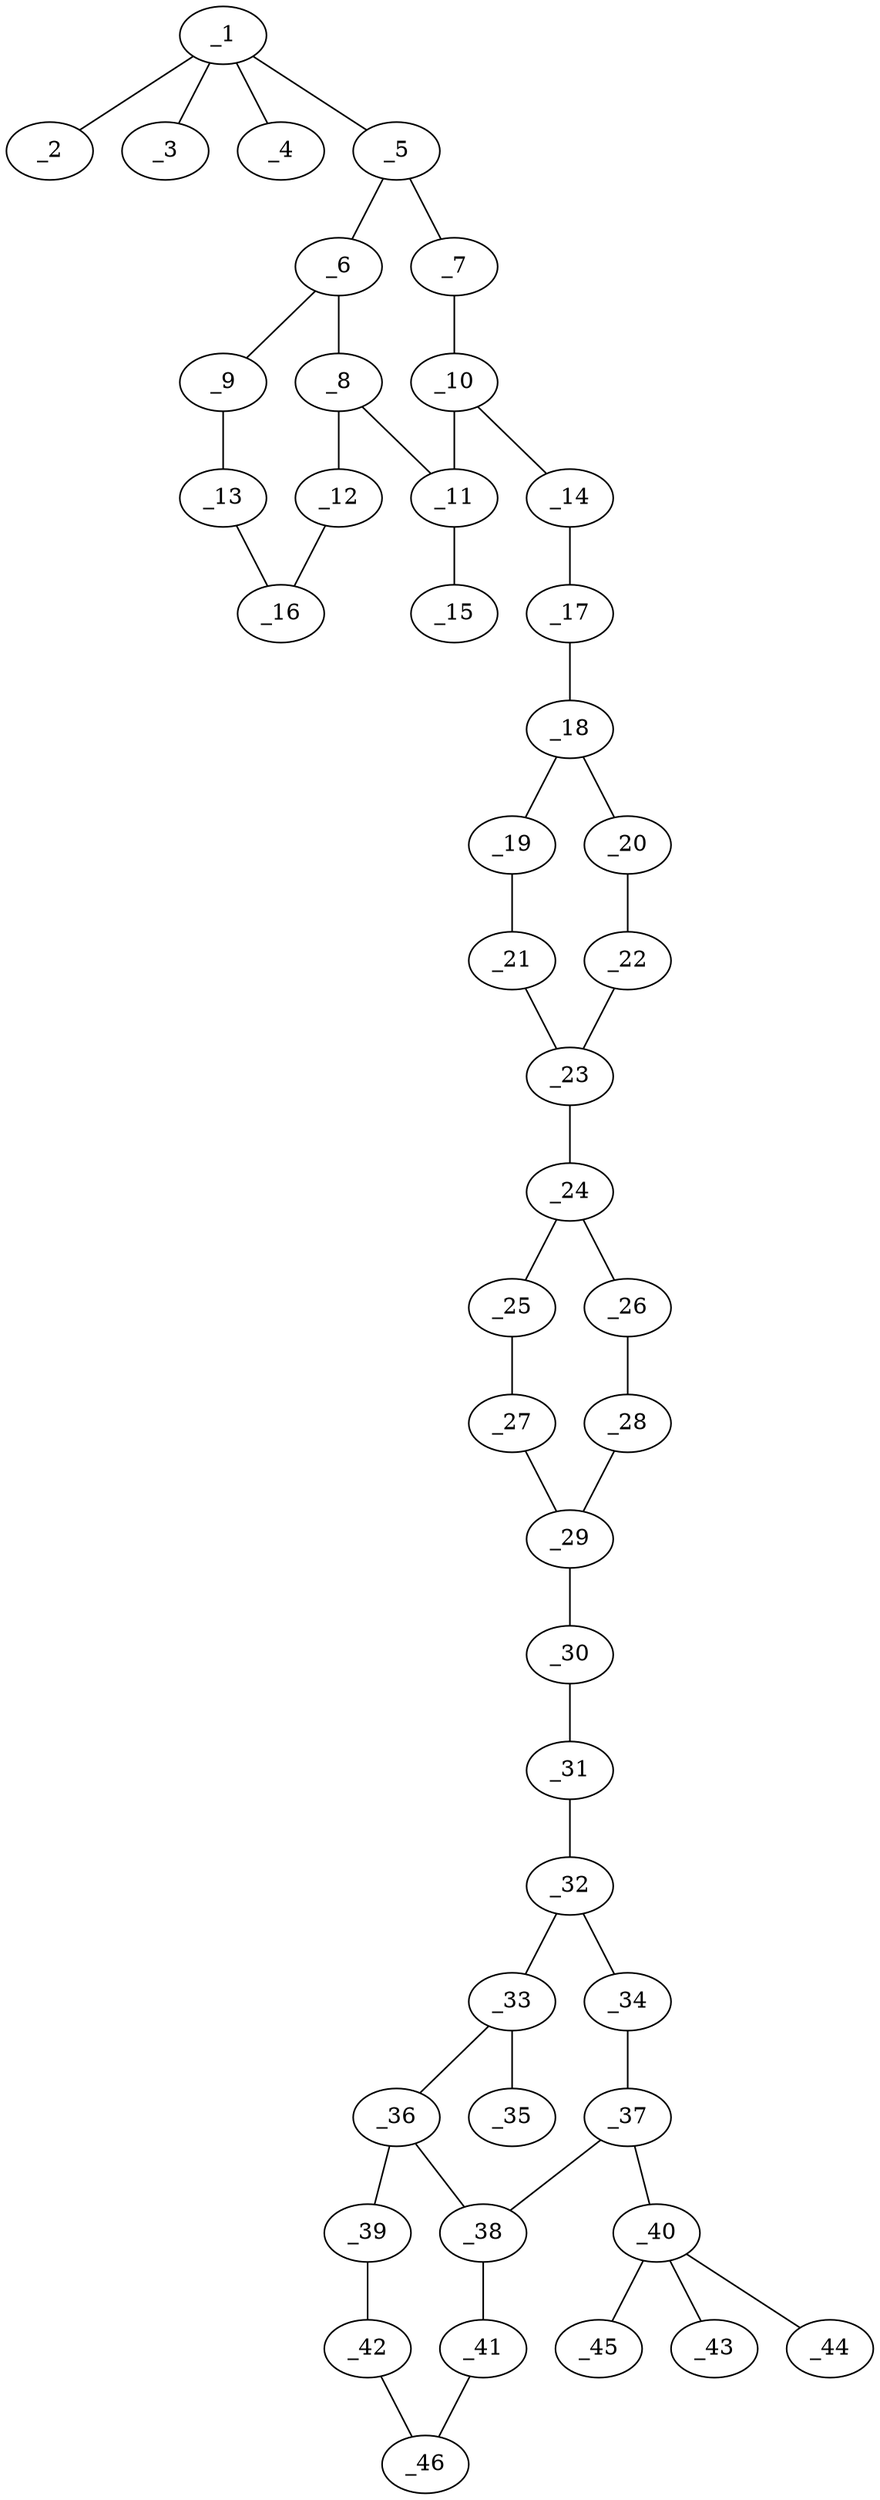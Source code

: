 graph molid7231 {
	_1	 [charge=0,
		chem=5,
		symbol="S  ",
		x="15.8564",
		y="-4"];
	_2	 [charge=0,
		chem=2,
		symbol="O  ",
		x="15.8564",
		y="-5"];
	_1 -- _2	 [valence=2];
	_3	 [charge=0,
		chem=2,
		symbol="O  ",
		x="16.8564",
		y="-4"];
	_1 -- _3	 [valence=2];
	_4	 [charge=0,
		chem=2,
		symbol="O  ",
		x="14.8564",
		y="-4"];
	_1 -- _4	 [valence=1];
	_5	 [charge=0,
		chem=1,
		symbol="C  ",
		x="15.8564",
		y="-3"];
	_1 -- _5	 [valence=1];
	_6	 [charge=0,
		chem=1,
		symbol="C  ",
		x="16.7224",
		y="-2.5"];
	_5 -- _6	 [valence=2];
	_7	 [charge=0,
		chem=1,
		symbol="C  ",
		x="14.9904",
		y="-2.5"];
	_5 -- _7	 [valence=1];
	_8	 [charge=0,
		chem=1,
		symbol="C  ",
		x="16.7224",
		y="-1.5"];
	_6 -- _8	 [valence=1];
	_9	 [charge=0,
		chem=1,
		symbol="C  ",
		x="17.5884",
		y="-3"];
	_6 -- _9	 [valence=1];
	_10	 [charge=0,
		chem=1,
		symbol="C  ",
		x="14.9904",
		y="-1.5"];
	_7 -- _10	 [valence=2];
	_11	 [charge=0,
		chem=1,
		symbol="C  ",
		x="15.8564",
		y="-1"];
	_8 -- _11	 [valence=2];
	_12	 [charge=0,
		chem=1,
		symbol="C  ",
		x="17.5885",
		y="-1"];
	_8 -- _12	 [valence=1];
	_13	 [charge=0,
		chem=1,
		symbol="C  ",
		x="18.4545",
		y="-2.5"];
	_9 -- _13	 [valence=2];
	_10 -- _11	 [valence=1];
	_14	 [charge=0,
		chem=4,
		symbol="N  ",
		x="14.1243",
		y="-1"];
	_10 -- _14	 [valence=1];
	_15	 [charge=0,
		chem=4,
		symbol="N  ",
		x="15.8564",
		y=0];
	_11 -- _15	 [valence=1];
	_16	 [charge=0,
		chem=1,
		symbol="C  ",
		x="18.4545",
		y="-1.5"];
	_12 -- _16	 [valence=2];
	_13 -- _16	 [valence=1];
	_17	 [charge=0,
		chem=4,
		symbol="N  ",
		x="13.2583",
		y="-1.5"];
	_14 -- _17	 [valence=2];
	_18	 [charge=0,
		chem=1,
		symbol="C  ",
		x="12.3923",
		y="-1"];
	_17 -- _18	 [valence=1];
	_19	 [charge=0,
		chem=1,
		symbol="C  ",
		x="11.5263",
		y="-1.5"];
	_18 -- _19	 [valence=2];
	_20	 [charge=0,
		chem=1,
		symbol="C  ",
		x="12.3923",
		y=0];
	_18 -- _20	 [valence=1];
	_21	 [charge=0,
		chem=1,
		symbol="C  ",
		x="10.6602",
		y="-1"];
	_19 -- _21	 [valence=1];
	_22	 [charge=0,
		chem=1,
		symbol="C  ",
		x="11.5263",
		y="0.5"];
	_20 -- _22	 [valence=2];
	_23	 [charge=0,
		chem=1,
		symbol="C  ",
		x="10.6603",
		y=0];
	_21 -- _23	 [valence=2];
	_22 -- _23	 [valence=1];
	_24	 [charge=0,
		chem=1,
		symbol="C  ",
		x="9.7942",
		y="0.5"];
	_23 -- _24	 [valence=1];
	_25	 [charge=0,
		chem=1,
		symbol="C  ",
		x="9.7942",
		y="1.5"];
	_24 -- _25	 [valence=2];
	_26	 [charge=0,
		chem=1,
		symbol="C  ",
		x="8.9282",
		y=0];
	_24 -- _26	 [valence=1];
	_27	 [charge=0,
		chem=1,
		symbol="C  ",
		x="8.9282",
		y=2];
	_25 -- _27	 [valence=1];
	_28	 [charge=0,
		chem=1,
		symbol="C  ",
		x="8.0622",
		y="0.5"];
	_26 -- _28	 [valence=2];
	_29	 [charge=0,
		chem=1,
		symbol="C  ",
		x="8.0622",
		y="1.5"];
	_27 -- _29	 [valence=2];
	_28 -- _29	 [valence=1];
	_30	 [charge=0,
		chem=4,
		symbol="N  ",
		x="7.1962",
		y=2];
	_29 -- _30	 [valence=1];
	_31	 [charge=0,
		chem=4,
		symbol="N  ",
		x="6.3301",
		y="1.5"];
	_30 -- _31	 [valence=2];
	_32	 [charge=0,
		chem=1,
		symbol="C  ",
		x="5.4641",
		y=2];
	_31 -- _32	 [valence=1];
	_33	 [charge=0,
		chem=1,
		symbol="C  ",
		x="5.4641",
		y=3];
	_32 -- _33	 [valence=2];
	_34	 [charge=0,
		chem=1,
		symbol="C  ",
		x="4.5981",
		y="1.5"];
	_32 -- _34	 [valence=1];
	_35	 [charge=0,
		chem=2,
		symbol="O  ",
		x="6.3301",
		y="3.5"];
	_33 -- _35	 [valence=1];
	_36	 [charge=0,
		chem=1,
		symbol="C  ",
		x="4.5981",
		y="3.5"];
	_33 -- _36	 [valence=1];
	_37	 [charge=0,
		chem=1,
		symbol="C  ",
		x="3.7321",
		y=2];
	_34 -- _37	 [valence=2];
	_38	 [charge=0,
		chem=1,
		symbol="C  ",
		x="3.7321",
		y=3];
	_36 -- _38	 [valence=2];
	_39	 [charge=0,
		chem=1,
		symbol="C  ",
		x="4.5981",
		y="4.5"];
	_36 -- _39	 [valence=1];
	_37 -- _38	 [valence=1];
	_40	 [charge=0,
		chem=5,
		symbol="S  ",
		x="2.866",
		y="1.5"];
	_37 -- _40	 [valence=1];
	_41	 [charge=0,
		chem=1,
		symbol="C  ",
		x="2.866",
		y="3.5"];
	_38 -- _41	 [valence=1];
	_42	 [charge=0,
		chem=1,
		symbol="C  ",
		x="3.7321",
		y=5];
	_39 -- _42	 [valence=2];
	_43	 [charge=0,
		chem=2,
		symbol="O  ",
		x=2,
		y=1];
	_40 -- _43	 [valence=2];
	_44	 [charge=0,
		chem=2,
		symbol="O  ",
		x="2.366",
		y="2.366"];
	_40 -- _44	 [valence=2];
	_45	 [charge=0,
		chem=2,
		symbol="O  ",
		x="3.366",
		y="0.634"];
	_40 -- _45	 [valence=1];
	_46	 [charge=0,
		chem=1,
		symbol="C  ",
		x="2.866",
		y="4.5"];
	_41 -- _46	 [valence=2];
	_42 -- _46	 [valence=1];
}
